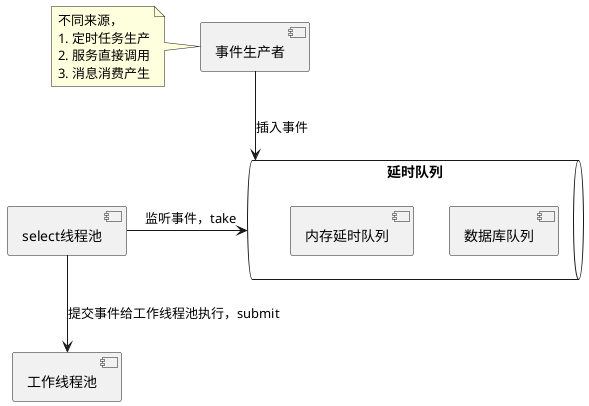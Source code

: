 @startuml
'https://plantuml.com/component-diagram


[select线程池] as select
[工作线程池] as worker

queue "延时队列" as q{
       [数据库队列]
      [内存延时队列]
}

[事件生产者] as pro


pro --> q : 插入事件
select -right-> q : 监听事件，take
select --> worker : 提交事件给工作线程池执行，submit
note left of pro
不同来源，
1. 定时任务生产
2. 服务直接调用
3. 消息消费产生
end note


@enduml